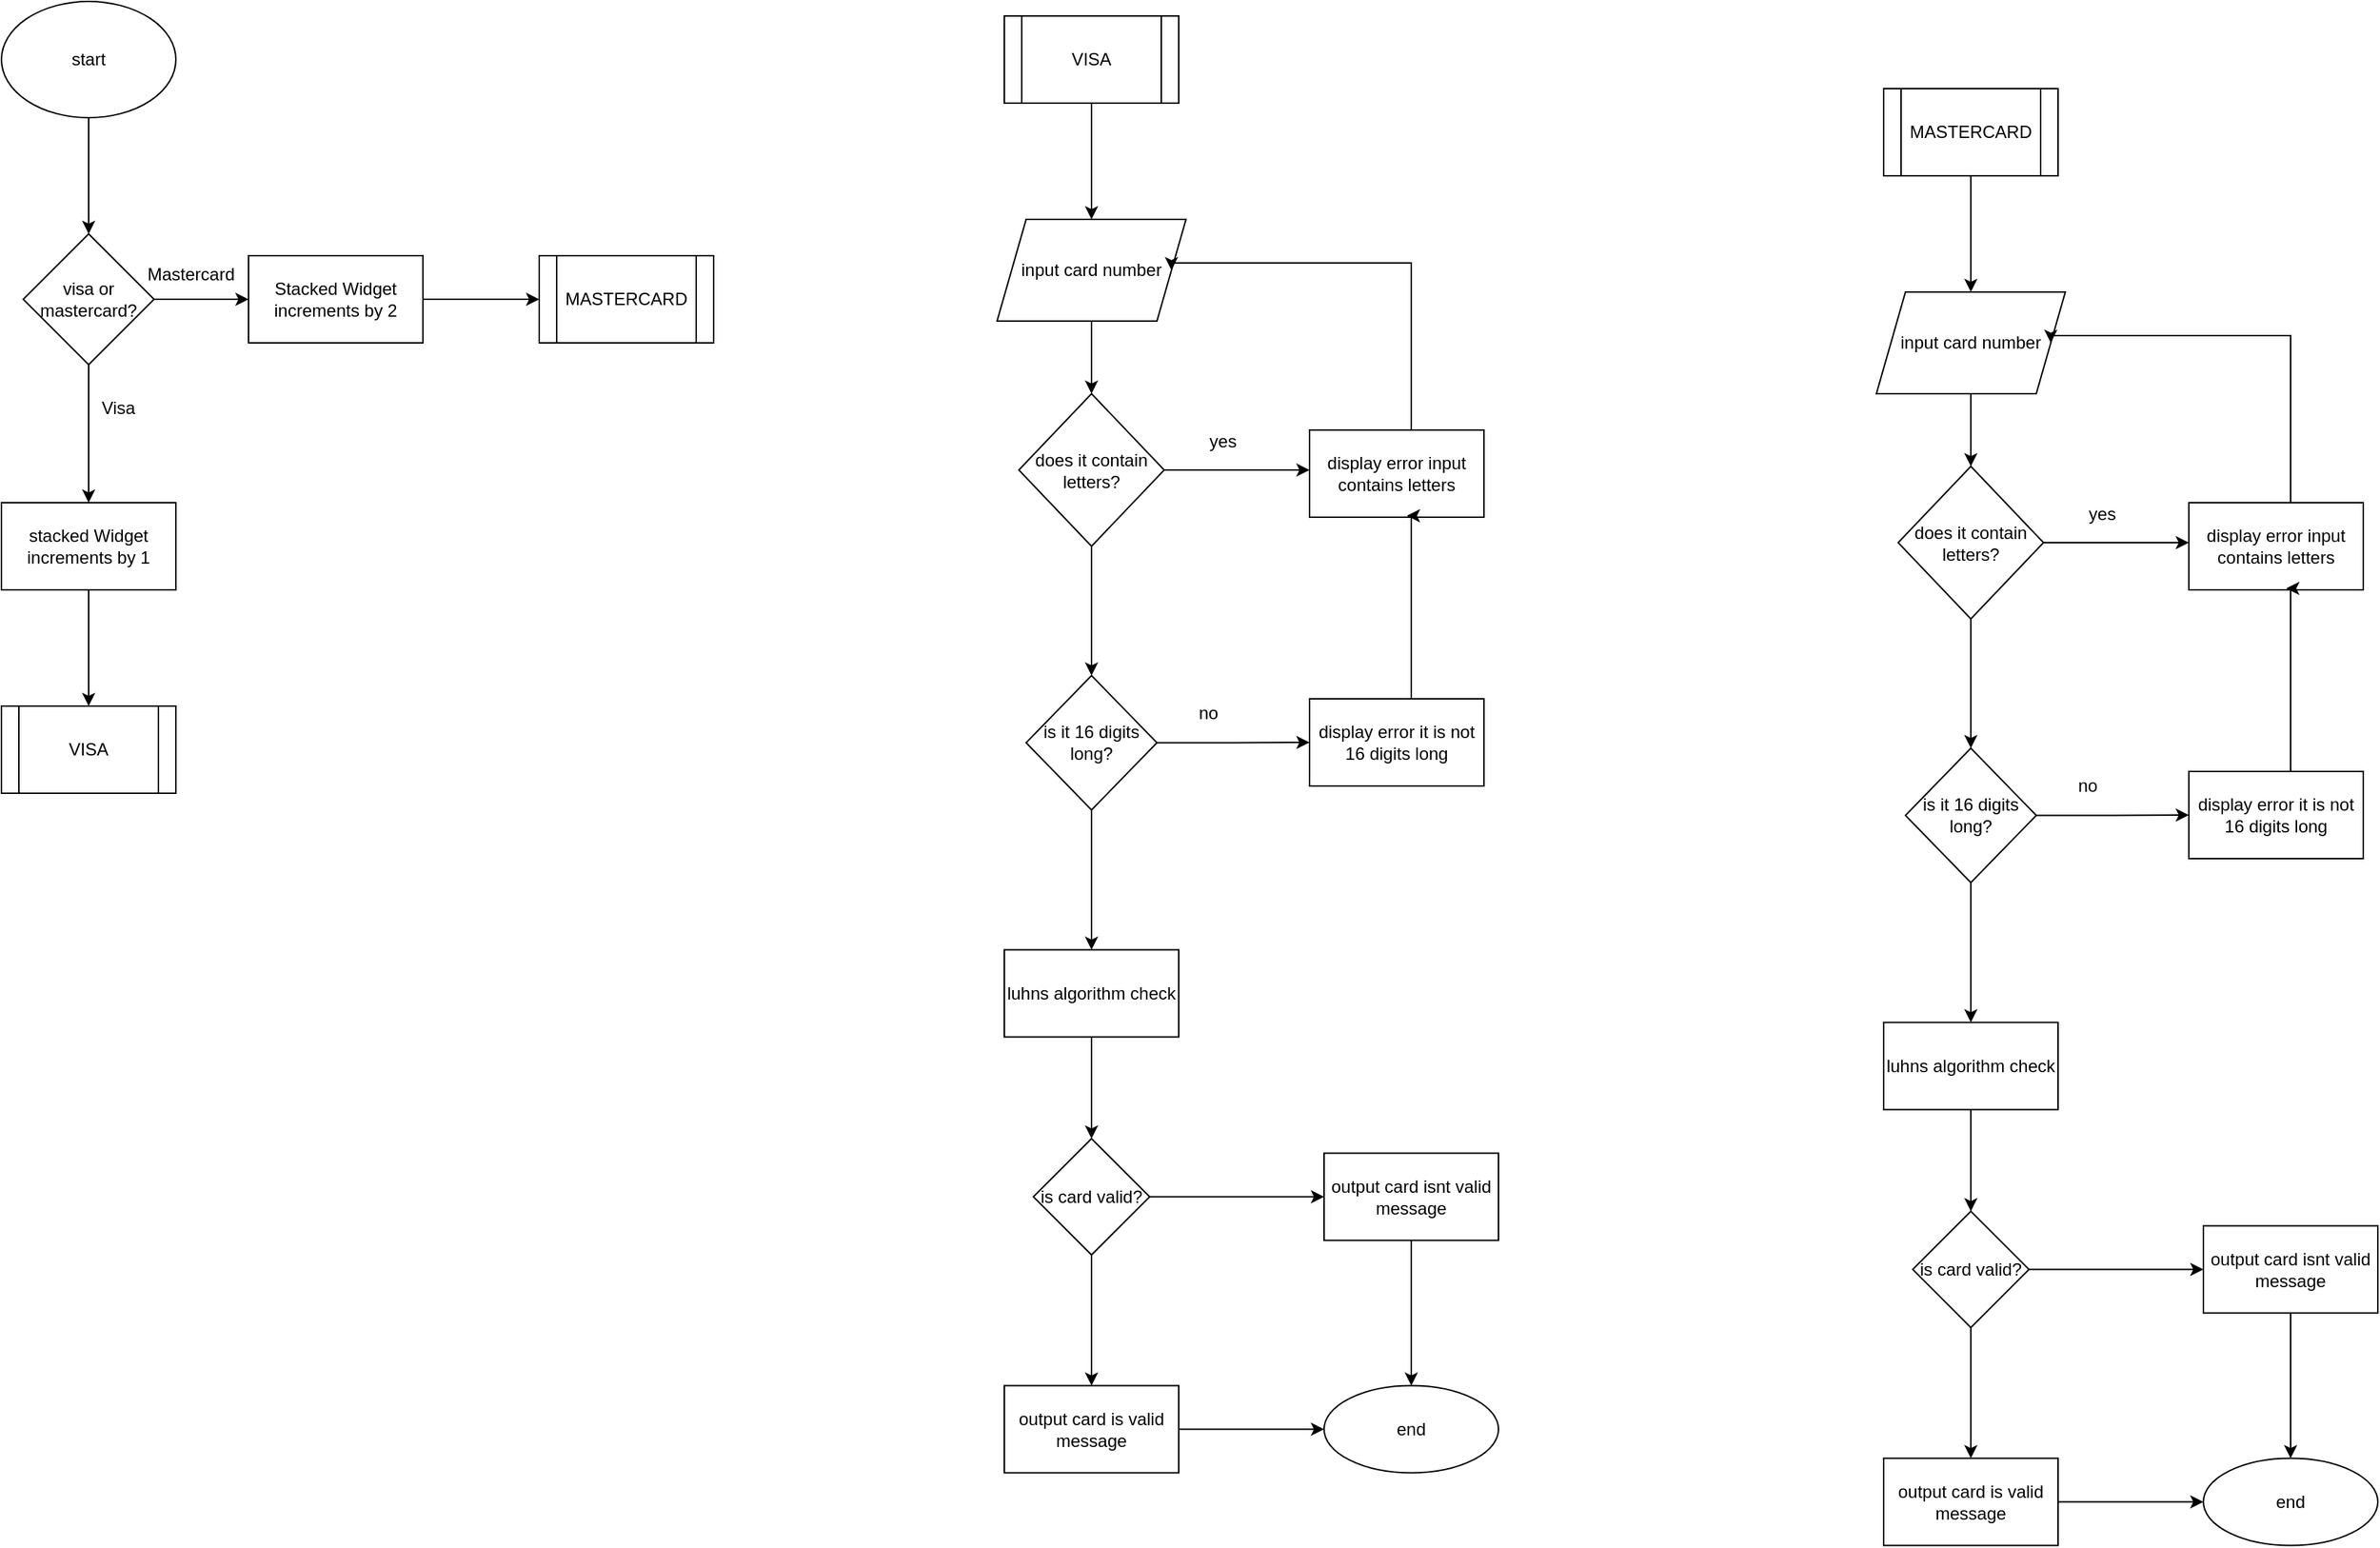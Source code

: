 <mxfile version="20.2.7" type="github">
  <diagram id="pILta1R22qJDjGLz_dcx" name="Page-1">
    <mxGraphModel dx="868" dy="448" grid="1" gridSize="10" guides="1" tooltips="1" connect="1" arrows="1" fold="1" page="1" pageScale="1" pageWidth="850" pageHeight="1100" math="0" shadow="0">
      <root>
        <mxCell id="0" />
        <mxCell id="1" parent="0" />
        <mxCell id="N67g6IdkrzltrkVz4wu8-3" value="" style="edgeStyle=orthogonalEdgeStyle;rounded=0;orthogonalLoop=1;jettySize=auto;html=1;" edge="1" parent="1" source="N67g6IdkrzltrkVz4wu8-1" target="N67g6IdkrzltrkVz4wu8-2">
          <mxGeometry relative="1" as="geometry" />
        </mxCell>
        <mxCell id="N67g6IdkrzltrkVz4wu8-1" value="start" style="ellipse;whiteSpace=wrap;html=1;" vertex="1" parent="1">
          <mxGeometry x="130" y="40" width="120" height="80" as="geometry" />
        </mxCell>
        <mxCell id="N67g6IdkrzltrkVz4wu8-5" value="" style="edgeStyle=orthogonalEdgeStyle;rounded=0;orthogonalLoop=1;jettySize=auto;html=1;" edge="1" parent="1" source="N67g6IdkrzltrkVz4wu8-2" target="N67g6IdkrzltrkVz4wu8-4">
          <mxGeometry relative="1" as="geometry" />
        </mxCell>
        <mxCell id="N67g6IdkrzltrkVz4wu8-8" value="" style="edgeStyle=orthogonalEdgeStyle;rounded=0;orthogonalLoop=1;jettySize=auto;html=1;" edge="1" parent="1" source="N67g6IdkrzltrkVz4wu8-2" target="N67g6IdkrzltrkVz4wu8-7">
          <mxGeometry relative="1" as="geometry" />
        </mxCell>
        <mxCell id="N67g6IdkrzltrkVz4wu8-2" value="visa or mastercard?" style="rhombus;whiteSpace=wrap;html=1;" vertex="1" parent="1">
          <mxGeometry x="145" y="200" width="90" height="90" as="geometry" />
        </mxCell>
        <mxCell id="N67g6IdkrzltrkVz4wu8-13" value="" style="edgeStyle=orthogonalEdgeStyle;rounded=0;orthogonalLoop=1;jettySize=auto;html=1;" edge="1" parent="1" source="N67g6IdkrzltrkVz4wu8-4" target="N67g6IdkrzltrkVz4wu8-12">
          <mxGeometry relative="1" as="geometry" />
        </mxCell>
        <mxCell id="N67g6IdkrzltrkVz4wu8-4" value="stacked Widget increments by 1" style="whiteSpace=wrap;html=1;" vertex="1" parent="1">
          <mxGeometry x="130" y="385" width="120" height="60" as="geometry" />
        </mxCell>
        <mxCell id="N67g6IdkrzltrkVz4wu8-6" value="Visa" style="text;html=1;align=center;verticalAlign=middle;resizable=0;points=[];autosize=1;strokeColor=none;fillColor=none;" vertex="1" parent="1">
          <mxGeometry x="185" y="305" width="50" height="30" as="geometry" />
        </mxCell>
        <mxCell id="N67g6IdkrzltrkVz4wu8-11" value="" style="edgeStyle=orthogonalEdgeStyle;rounded=0;orthogonalLoop=1;jettySize=auto;html=1;" edge="1" parent="1" source="N67g6IdkrzltrkVz4wu8-7" target="N67g6IdkrzltrkVz4wu8-10">
          <mxGeometry relative="1" as="geometry" />
        </mxCell>
        <mxCell id="N67g6IdkrzltrkVz4wu8-7" value="Stacked Widget increments by 2" style="whiteSpace=wrap;html=1;" vertex="1" parent="1">
          <mxGeometry x="300" y="215" width="120" height="60" as="geometry" />
        </mxCell>
        <mxCell id="N67g6IdkrzltrkVz4wu8-9" value="&lt;div&gt;Mastercard&lt;/div&gt;&lt;div&gt;&lt;br&gt;&lt;/div&gt;" style="text;html=1;align=center;verticalAlign=middle;resizable=0;points=[];autosize=1;strokeColor=none;fillColor=none;" vertex="1" parent="1">
          <mxGeometry x="220" y="215" width="80" height="40" as="geometry" />
        </mxCell>
        <mxCell id="N67g6IdkrzltrkVz4wu8-10" value="MASTERCARD" style="shape=process;whiteSpace=wrap;html=1;backgroundOutline=1;" vertex="1" parent="1">
          <mxGeometry x="500" y="215" width="120" height="60" as="geometry" />
        </mxCell>
        <mxCell id="N67g6IdkrzltrkVz4wu8-12" value="VISA" style="shape=process;whiteSpace=wrap;html=1;backgroundOutline=1;" vertex="1" parent="1">
          <mxGeometry x="130" y="525" width="120" height="60" as="geometry" />
        </mxCell>
        <mxCell id="N67g6IdkrzltrkVz4wu8-17" value="" style="edgeStyle=orthogonalEdgeStyle;rounded=0;orthogonalLoop=1;jettySize=auto;html=1;" edge="1" parent="1" source="N67g6IdkrzltrkVz4wu8-14" target="N67g6IdkrzltrkVz4wu8-16">
          <mxGeometry relative="1" as="geometry" />
        </mxCell>
        <mxCell id="N67g6IdkrzltrkVz4wu8-14" value="VISA" style="shape=process;whiteSpace=wrap;html=1;backgroundOutline=1;" vertex="1" parent="1">
          <mxGeometry x="820" y="50" width="120" height="60" as="geometry" />
        </mxCell>
        <mxCell id="N67g6IdkrzltrkVz4wu8-19" value="" style="edgeStyle=orthogonalEdgeStyle;rounded=0;orthogonalLoop=1;jettySize=auto;html=1;" edge="1" parent="1" source="N67g6IdkrzltrkVz4wu8-16" target="N67g6IdkrzltrkVz4wu8-18">
          <mxGeometry relative="1" as="geometry" />
        </mxCell>
        <mxCell id="N67g6IdkrzltrkVz4wu8-16" value="input card number" style="shape=parallelogram;perimeter=parallelogramPerimeter;whiteSpace=wrap;html=1;fixedSize=1;" vertex="1" parent="1">
          <mxGeometry x="815" y="190" width="130" height="70" as="geometry" />
        </mxCell>
        <mxCell id="N67g6IdkrzltrkVz4wu8-21" value="" style="edgeStyle=orthogonalEdgeStyle;rounded=0;orthogonalLoop=1;jettySize=auto;html=1;" edge="1" parent="1" source="N67g6IdkrzltrkVz4wu8-18" target="N67g6IdkrzltrkVz4wu8-20">
          <mxGeometry relative="1" as="geometry">
            <Array as="points">
              <mxPoint x="1010" y="363" />
              <mxPoint x="1010" y="363" />
            </Array>
          </mxGeometry>
        </mxCell>
        <mxCell id="N67g6IdkrzltrkVz4wu8-25" value="" style="edgeStyle=orthogonalEdgeStyle;rounded=0;orthogonalLoop=1;jettySize=auto;html=1;" edge="1" parent="1" source="N67g6IdkrzltrkVz4wu8-18" target="N67g6IdkrzltrkVz4wu8-24">
          <mxGeometry relative="1" as="geometry" />
        </mxCell>
        <mxCell id="N67g6IdkrzltrkVz4wu8-18" value="does it contain letters?" style="rhombus;whiteSpace=wrap;html=1;" vertex="1" parent="1">
          <mxGeometry x="830" y="310" width="100" height="105" as="geometry" />
        </mxCell>
        <mxCell id="N67g6IdkrzltrkVz4wu8-22" style="edgeStyle=orthogonalEdgeStyle;rounded=0;orthogonalLoop=1;jettySize=auto;html=1;entryX=1;entryY=0.5;entryDx=0;entryDy=0;" edge="1" parent="1" source="N67g6IdkrzltrkVz4wu8-20" target="N67g6IdkrzltrkVz4wu8-16">
          <mxGeometry relative="1" as="geometry">
            <mxPoint x="1060" y="220" as="targetPoint" />
            <mxPoint x="1060" y="330" as="sourcePoint" />
            <Array as="points">
              <mxPoint x="1100" y="220" />
              <mxPoint x="935" y="220" />
            </Array>
          </mxGeometry>
        </mxCell>
        <mxCell id="N67g6IdkrzltrkVz4wu8-20" value="display error input contains letters" style="whiteSpace=wrap;html=1;" vertex="1" parent="1">
          <mxGeometry x="1030" y="335" width="120" height="60" as="geometry" />
        </mxCell>
        <mxCell id="N67g6IdkrzltrkVz4wu8-23" value="&lt;div&gt;yes&lt;/div&gt;&lt;div&gt;&lt;br&gt;&lt;/div&gt;" style="text;html=1;align=center;verticalAlign=middle;resizable=0;points=[];autosize=1;strokeColor=none;fillColor=none;" vertex="1" parent="1">
          <mxGeometry x="950" y="330" width="40" height="40" as="geometry" />
        </mxCell>
        <mxCell id="N67g6IdkrzltrkVz4wu8-27" value="" style="edgeStyle=orthogonalEdgeStyle;rounded=0;orthogonalLoop=1;jettySize=auto;html=1;" edge="1" parent="1" source="N67g6IdkrzltrkVz4wu8-24" target="N67g6IdkrzltrkVz4wu8-26">
          <mxGeometry relative="1" as="geometry" />
        </mxCell>
        <mxCell id="N67g6IdkrzltrkVz4wu8-31" value="" style="edgeStyle=orthogonalEdgeStyle;rounded=0;orthogonalLoop=1;jettySize=auto;html=1;" edge="1" parent="1" source="N67g6IdkrzltrkVz4wu8-24" target="N67g6IdkrzltrkVz4wu8-30">
          <mxGeometry relative="1" as="geometry" />
        </mxCell>
        <mxCell id="N67g6IdkrzltrkVz4wu8-24" value="is it 16 digits long?" style="rhombus;whiteSpace=wrap;html=1;" vertex="1" parent="1">
          <mxGeometry x="835" y="504" width="90" height="92.5" as="geometry" />
        </mxCell>
        <mxCell id="N67g6IdkrzltrkVz4wu8-28" style="edgeStyle=orthogonalEdgeStyle;rounded=0;orthogonalLoop=1;jettySize=auto;html=1;entryX=0.558;entryY=0.983;entryDx=0;entryDy=0;entryPerimeter=0;" edge="1" parent="1" source="N67g6IdkrzltrkVz4wu8-26" target="N67g6IdkrzltrkVz4wu8-20">
          <mxGeometry relative="1" as="geometry">
            <Array as="points">
              <mxPoint x="1100" y="394" />
            </Array>
          </mxGeometry>
        </mxCell>
        <mxCell id="N67g6IdkrzltrkVz4wu8-26" value="display error it is not 16 digits long" style="whiteSpace=wrap;html=1;" vertex="1" parent="1">
          <mxGeometry x="1030" y="520" width="120" height="60" as="geometry" />
        </mxCell>
        <mxCell id="N67g6IdkrzltrkVz4wu8-29" value="no" style="text;html=1;align=center;verticalAlign=middle;resizable=0;points=[];autosize=1;strokeColor=none;fillColor=none;" vertex="1" parent="1">
          <mxGeometry x="940" y="515" width="40" height="30" as="geometry" />
        </mxCell>
        <mxCell id="N67g6IdkrzltrkVz4wu8-33" value="" style="edgeStyle=orthogonalEdgeStyle;rounded=0;orthogonalLoop=1;jettySize=auto;html=1;" edge="1" parent="1" source="N67g6IdkrzltrkVz4wu8-30" target="N67g6IdkrzltrkVz4wu8-32">
          <mxGeometry relative="1" as="geometry" />
        </mxCell>
        <mxCell id="N67g6IdkrzltrkVz4wu8-30" value="luhns algorithm check" style="whiteSpace=wrap;html=1;" vertex="1" parent="1">
          <mxGeometry x="820" y="692.75" width="120" height="60" as="geometry" />
        </mxCell>
        <mxCell id="N67g6IdkrzltrkVz4wu8-35" value="" style="edgeStyle=orthogonalEdgeStyle;rounded=0;orthogonalLoop=1;jettySize=auto;html=1;" edge="1" parent="1" source="N67g6IdkrzltrkVz4wu8-32" target="N67g6IdkrzltrkVz4wu8-34">
          <mxGeometry relative="1" as="geometry" />
        </mxCell>
        <mxCell id="N67g6IdkrzltrkVz4wu8-37" value="" style="edgeStyle=orthogonalEdgeStyle;rounded=0;orthogonalLoop=1;jettySize=auto;html=1;" edge="1" parent="1" source="N67g6IdkrzltrkVz4wu8-32" target="N67g6IdkrzltrkVz4wu8-36">
          <mxGeometry relative="1" as="geometry" />
        </mxCell>
        <mxCell id="N67g6IdkrzltrkVz4wu8-32" value="is card valid?" style="rhombus;whiteSpace=wrap;html=1;" vertex="1" parent="1">
          <mxGeometry x="840" y="822.75" width="80" height="80" as="geometry" />
        </mxCell>
        <mxCell id="N67g6IdkrzltrkVz4wu8-40" style="edgeStyle=orthogonalEdgeStyle;rounded=0;orthogonalLoop=1;jettySize=auto;html=1;entryX=0.5;entryY=0;entryDx=0;entryDy=0;" edge="1" parent="1" source="N67g6IdkrzltrkVz4wu8-34" target="N67g6IdkrzltrkVz4wu8-39">
          <mxGeometry relative="1" as="geometry" />
        </mxCell>
        <mxCell id="N67g6IdkrzltrkVz4wu8-34" value="output card isnt valid message" style="whiteSpace=wrap;html=1;" vertex="1" parent="1">
          <mxGeometry x="1040" y="832.75" width="120" height="60" as="geometry" />
        </mxCell>
        <mxCell id="N67g6IdkrzltrkVz4wu8-38" style="edgeStyle=orthogonalEdgeStyle;rounded=0;orthogonalLoop=1;jettySize=auto;html=1;" edge="1" parent="1" source="N67g6IdkrzltrkVz4wu8-36">
          <mxGeometry relative="1" as="geometry">
            <mxPoint x="1040" y="1022.75" as="targetPoint" />
          </mxGeometry>
        </mxCell>
        <mxCell id="N67g6IdkrzltrkVz4wu8-36" value="output card is valid message " style="whiteSpace=wrap;html=1;" vertex="1" parent="1">
          <mxGeometry x="820" y="992.75" width="120" height="60" as="geometry" />
        </mxCell>
        <mxCell id="N67g6IdkrzltrkVz4wu8-39" value="end" style="ellipse;whiteSpace=wrap;html=1;" vertex="1" parent="1">
          <mxGeometry x="1040" y="992.75" width="120" height="60" as="geometry" />
        </mxCell>
        <mxCell id="N67g6IdkrzltrkVz4wu8-41" value="" style="edgeStyle=orthogonalEdgeStyle;rounded=0;orthogonalLoop=1;jettySize=auto;html=1;" edge="1" source="N67g6IdkrzltrkVz4wu8-42" target="N67g6IdkrzltrkVz4wu8-44" parent="1">
          <mxGeometry relative="1" as="geometry" />
        </mxCell>
        <mxCell id="N67g6IdkrzltrkVz4wu8-42" value="MASTERCARD" style="shape=process;whiteSpace=wrap;html=1;backgroundOutline=1;" vertex="1" parent="1">
          <mxGeometry x="1425" y="100" width="120" height="60" as="geometry" />
        </mxCell>
        <mxCell id="N67g6IdkrzltrkVz4wu8-43" value="" style="edgeStyle=orthogonalEdgeStyle;rounded=0;orthogonalLoop=1;jettySize=auto;html=1;" edge="1" source="N67g6IdkrzltrkVz4wu8-44" target="N67g6IdkrzltrkVz4wu8-47" parent="1">
          <mxGeometry relative="1" as="geometry" />
        </mxCell>
        <mxCell id="N67g6IdkrzltrkVz4wu8-44" value="input card number" style="shape=parallelogram;perimeter=parallelogramPerimeter;whiteSpace=wrap;html=1;fixedSize=1;" vertex="1" parent="1">
          <mxGeometry x="1420" y="240" width="130" height="70" as="geometry" />
        </mxCell>
        <mxCell id="N67g6IdkrzltrkVz4wu8-45" value="" style="edgeStyle=orthogonalEdgeStyle;rounded=0;orthogonalLoop=1;jettySize=auto;html=1;" edge="1" source="N67g6IdkrzltrkVz4wu8-47" target="N67g6IdkrzltrkVz4wu8-49" parent="1">
          <mxGeometry relative="1" as="geometry">
            <Array as="points">
              <mxPoint x="1615" y="413" />
              <mxPoint x="1615" y="413" />
            </Array>
          </mxGeometry>
        </mxCell>
        <mxCell id="N67g6IdkrzltrkVz4wu8-46" value="" style="edgeStyle=orthogonalEdgeStyle;rounded=0;orthogonalLoop=1;jettySize=auto;html=1;" edge="1" source="N67g6IdkrzltrkVz4wu8-47" target="N67g6IdkrzltrkVz4wu8-53" parent="1">
          <mxGeometry relative="1" as="geometry" />
        </mxCell>
        <mxCell id="N67g6IdkrzltrkVz4wu8-47" value="does it contain letters?" style="rhombus;whiteSpace=wrap;html=1;" vertex="1" parent="1">
          <mxGeometry x="1435" y="360" width="100" height="105" as="geometry" />
        </mxCell>
        <mxCell id="N67g6IdkrzltrkVz4wu8-48" style="edgeStyle=orthogonalEdgeStyle;rounded=0;orthogonalLoop=1;jettySize=auto;html=1;entryX=1;entryY=0.5;entryDx=0;entryDy=0;" edge="1" source="N67g6IdkrzltrkVz4wu8-49" target="N67g6IdkrzltrkVz4wu8-44" parent="1">
          <mxGeometry relative="1" as="geometry">
            <mxPoint x="1665" y="270" as="targetPoint" />
            <mxPoint x="1665" y="380" as="sourcePoint" />
            <Array as="points">
              <mxPoint x="1705" y="270" />
              <mxPoint x="1540" y="270" />
            </Array>
          </mxGeometry>
        </mxCell>
        <mxCell id="N67g6IdkrzltrkVz4wu8-49" value="display error input contains letters" style="whiteSpace=wrap;html=1;" vertex="1" parent="1">
          <mxGeometry x="1635" y="385" width="120" height="60" as="geometry" />
        </mxCell>
        <mxCell id="N67g6IdkrzltrkVz4wu8-50" value="&lt;div&gt;yes&lt;/div&gt;&lt;div&gt;&lt;br&gt;&lt;/div&gt;" style="text;html=1;align=center;verticalAlign=middle;resizable=0;points=[];autosize=1;strokeColor=none;fillColor=none;" vertex="1" parent="1">
          <mxGeometry x="1555" y="380" width="40" height="40" as="geometry" />
        </mxCell>
        <mxCell id="N67g6IdkrzltrkVz4wu8-51" value="" style="edgeStyle=orthogonalEdgeStyle;rounded=0;orthogonalLoop=1;jettySize=auto;html=1;" edge="1" source="N67g6IdkrzltrkVz4wu8-53" target="N67g6IdkrzltrkVz4wu8-55" parent="1">
          <mxGeometry relative="1" as="geometry" />
        </mxCell>
        <mxCell id="N67g6IdkrzltrkVz4wu8-52" value="" style="edgeStyle=orthogonalEdgeStyle;rounded=0;orthogonalLoop=1;jettySize=auto;html=1;" edge="1" source="N67g6IdkrzltrkVz4wu8-53" target="N67g6IdkrzltrkVz4wu8-58" parent="1">
          <mxGeometry relative="1" as="geometry" />
        </mxCell>
        <mxCell id="N67g6IdkrzltrkVz4wu8-53" value="is it 16 digits long?" style="rhombus;whiteSpace=wrap;html=1;" vertex="1" parent="1">
          <mxGeometry x="1440" y="554" width="90" height="92.5" as="geometry" />
        </mxCell>
        <mxCell id="N67g6IdkrzltrkVz4wu8-54" style="edgeStyle=orthogonalEdgeStyle;rounded=0;orthogonalLoop=1;jettySize=auto;html=1;entryX=0.558;entryY=0.983;entryDx=0;entryDy=0;entryPerimeter=0;" edge="1" source="N67g6IdkrzltrkVz4wu8-55" target="N67g6IdkrzltrkVz4wu8-49" parent="1">
          <mxGeometry relative="1" as="geometry">
            <Array as="points">
              <mxPoint x="1705" y="444" />
            </Array>
          </mxGeometry>
        </mxCell>
        <mxCell id="N67g6IdkrzltrkVz4wu8-55" value="display error it is not 16 digits long" style="whiteSpace=wrap;html=1;" vertex="1" parent="1">
          <mxGeometry x="1635" y="570" width="120" height="60" as="geometry" />
        </mxCell>
        <mxCell id="N67g6IdkrzltrkVz4wu8-56" value="no" style="text;html=1;align=center;verticalAlign=middle;resizable=0;points=[];autosize=1;strokeColor=none;fillColor=none;" vertex="1" parent="1">
          <mxGeometry x="1545" y="565" width="40" height="30" as="geometry" />
        </mxCell>
        <mxCell id="N67g6IdkrzltrkVz4wu8-57" value="" style="edgeStyle=orthogonalEdgeStyle;rounded=0;orthogonalLoop=1;jettySize=auto;html=1;" edge="1" source="N67g6IdkrzltrkVz4wu8-58" target="N67g6IdkrzltrkVz4wu8-61" parent="1">
          <mxGeometry relative="1" as="geometry" />
        </mxCell>
        <mxCell id="N67g6IdkrzltrkVz4wu8-58" value="luhns algorithm check" style="whiteSpace=wrap;html=1;" vertex="1" parent="1">
          <mxGeometry x="1425" y="742.75" width="120" height="60" as="geometry" />
        </mxCell>
        <mxCell id="N67g6IdkrzltrkVz4wu8-59" value="" style="edgeStyle=orthogonalEdgeStyle;rounded=0;orthogonalLoop=1;jettySize=auto;html=1;" edge="1" source="N67g6IdkrzltrkVz4wu8-61" target="N67g6IdkrzltrkVz4wu8-63" parent="1">
          <mxGeometry relative="1" as="geometry" />
        </mxCell>
        <mxCell id="N67g6IdkrzltrkVz4wu8-60" value="" style="edgeStyle=orthogonalEdgeStyle;rounded=0;orthogonalLoop=1;jettySize=auto;html=1;" edge="1" source="N67g6IdkrzltrkVz4wu8-61" target="N67g6IdkrzltrkVz4wu8-65" parent="1">
          <mxGeometry relative="1" as="geometry" />
        </mxCell>
        <mxCell id="N67g6IdkrzltrkVz4wu8-61" value="is card valid?" style="rhombus;whiteSpace=wrap;html=1;" vertex="1" parent="1">
          <mxGeometry x="1445" y="872.75" width="80" height="80" as="geometry" />
        </mxCell>
        <mxCell id="N67g6IdkrzltrkVz4wu8-62" style="edgeStyle=orthogonalEdgeStyle;rounded=0;orthogonalLoop=1;jettySize=auto;html=1;entryX=0.5;entryY=0;entryDx=0;entryDy=0;" edge="1" source="N67g6IdkrzltrkVz4wu8-63" target="N67g6IdkrzltrkVz4wu8-66" parent="1">
          <mxGeometry relative="1" as="geometry" />
        </mxCell>
        <mxCell id="N67g6IdkrzltrkVz4wu8-63" value="output card isnt valid message" style="whiteSpace=wrap;html=1;" vertex="1" parent="1">
          <mxGeometry x="1645" y="882.75" width="120" height="60" as="geometry" />
        </mxCell>
        <mxCell id="N67g6IdkrzltrkVz4wu8-64" style="edgeStyle=orthogonalEdgeStyle;rounded=0;orthogonalLoop=1;jettySize=auto;html=1;" edge="1" source="N67g6IdkrzltrkVz4wu8-65" parent="1">
          <mxGeometry relative="1" as="geometry">
            <mxPoint x="1645" y="1072.75" as="targetPoint" />
          </mxGeometry>
        </mxCell>
        <mxCell id="N67g6IdkrzltrkVz4wu8-65" value="output card is valid message " style="whiteSpace=wrap;html=1;" vertex="1" parent="1">
          <mxGeometry x="1425" y="1042.75" width="120" height="60" as="geometry" />
        </mxCell>
        <mxCell id="N67g6IdkrzltrkVz4wu8-66" value="end" style="ellipse;whiteSpace=wrap;html=1;" vertex="1" parent="1">
          <mxGeometry x="1645" y="1042.75" width="120" height="60" as="geometry" />
        </mxCell>
      </root>
    </mxGraphModel>
  </diagram>
</mxfile>
